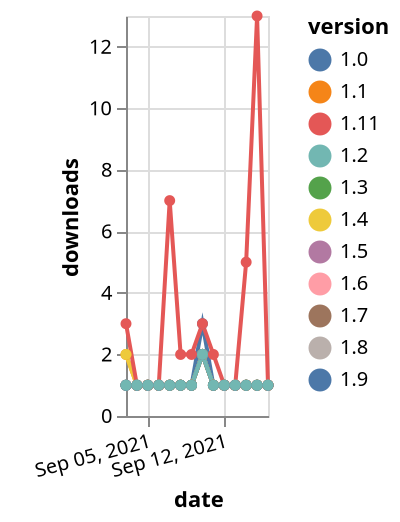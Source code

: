 {"$schema": "https://vega.github.io/schema/vega-lite/v5.json", "description": "A simple bar chart with embedded data.", "data": {"values": [{"date": "2021-09-03", "total": 162, "delta": 1, "version": "1.6"}, {"date": "2021-09-04", "total": 163, "delta": 1, "version": "1.6"}, {"date": "2021-09-05", "total": 164, "delta": 1, "version": "1.6"}, {"date": "2021-09-06", "total": 165, "delta": 1, "version": "1.6"}, {"date": "2021-09-07", "total": 166, "delta": 1, "version": "1.6"}, {"date": "2021-09-08", "total": 167, "delta": 1, "version": "1.6"}, {"date": "2021-09-09", "total": 168, "delta": 1, "version": "1.6"}, {"date": "2021-09-10", "total": 170, "delta": 2, "version": "1.6"}, {"date": "2021-09-11", "total": 171, "delta": 1, "version": "1.6"}, {"date": "2021-09-12", "total": 172, "delta": 1, "version": "1.6"}, {"date": "2021-09-13", "total": 173, "delta": 1, "version": "1.6"}, {"date": "2021-09-14", "total": 174, "delta": 1, "version": "1.6"}, {"date": "2021-09-15", "total": 175, "delta": 1, "version": "1.6"}, {"date": "2021-09-16", "total": 176, "delta": 1, "version": "1.6"}, {"date": "2021-09-03", "total": 164, "delta": 1, "version": "1.7"}, {"date": "2021-09-04", "total": 165, "delta": 1, "version": "1.7"}, {"date": "2021-09-05", "total": 166, "delta": 1, "version": "1.7"}, {"date": "2021-09-06", "total": 167, "delta": 1, "version": "1.7"}, {"date": "2021-09-07", "total": 168, "delta": 1, "version": "1.7"}, {"date": "2021-09-08", "total": 169, "delta": 1, "version": "1.7"}, {"date": "2021-09-09", "total": 170, "delta": 1, "version": "1.7"}, {"date": "2021-09-10", "total": 172, "delta": 2, "version": "1.7"}, {"date": "2021-09-11", "total": 173, "delta": 1, "version": "1.7"}, {"date": "2021-09-12", "total": 174, "delta": 1, "version": "1.7"}, {"date": "2021-09-13", "total": 175, "delta": 1, "version": "1.7"}, {"date": "2021-09-14", "total": 176, "delta": 1, "version": "1.7"}, {"date": "2021-09-15", "total": 177, "delta": 1, "version": "1.7"}, {"date": "2021-09-16", "total": 178, "delta": 1, "version": "1.7"}, {"date": "2021-09-03", "total": 231, "delta": 1, "version": "1.9"}, {"date": "2021-09-04", "total": 232, "delta": 1, "version": "1.9"}, {"date": "2021-09-05", "total": 233, "delta": 1, "version": "1.9"}, {"date": "2021-09-06", "total": 234, "delta": 1, "version": "1.9"}, {"date": "2021-09-07", "total": 235, "delta": 1, "version": "1.9"}, {"date": "2021-09-08", "total": 236, "delta": 1, "version": "1.9"}, {"date": "2021-09-09", "total": 237, "delta": 1, "version": "1.9"}, {"date": "2021-09-10", "total": 240, "delta": 3, "version": "1.9"}, {"date": "2021-09-11", "total": 241, "delta": 1, "version": "1.9"}, {"date": "2021-09-12", "total": 242, "delta": 1, "version": "1.9"}, {"date": "2021-09-13", "total": 243, "delta": 1, "version": "1.9"}, {"date": "2021-09-14", "total": 244, "delta": 1, "version": "1.9"}, {"date": "2021-09-15", "total": 245, "delta": 1, "version": "1.9"}, {"date": "2021-09-16", "total": 246, "delta": 1, "version": "1.9"}, {"date": "2021-09-03", "total": 160, "delta": 1, "version": "1.5"}, {"date": "2021-09-04", "total": 161, "delta": 1, "version": "1.5"}, {"date": "2021-09-05", "total": 162, "delta": 1, "version": "1.5"}, {"date": "2021-09-06", "total": 163, "delta": 1, "version": "1.5"}, {"date": "2021-09-07", "total": 164, "delta": 1, "version": "1.5"}, {"date": "2021-09-08", "total": 165, "delta": 1, "version": "1.5"}, {"date": "2021-09-09", "total": 166, "delta": 1, "version": "1.5"}, {"date": "2021-09-10", "total": 168, "delta": 2, "version": "1.5"}, {"date": "2021-09-11", "total": 169, "delta": 1, "version": "1.5"}, {"date": "2021-09-12", "total": 170, "delta": 1, "version": "1.5"}, {"date": "2021-09-13", "total": 171, "delta": 1, "version": "1.5"}, {"date": "2021-09-14", "total": 172, "delta": 1, "version": "1.5"}, {"date": "2021-09-15", "total": 173, "delta": 1, "version": "1.5"}, {"date": "2021-09-16", "total": 174, "delta": 1, "version": "1.5"}, {"date": "2021-09-03", "total": 163, "delta": 2, "version": "1.1"}, {"date": "2021-09-04", "total": 164, "delta": 1, "version": "1.1"}, {"date": "2021-09-05", "total": 165, "delta": 1, "version": "1.1"}, {"date": "2021-09-06", "total": 166, "delta": 1, "version": "1.1"}, {"date": "2021-09-07", "total": 167, "delta": 1, "version": "1.1"}, {"date": "2021-09-08", "total": 168, "delta": 1, "version": "1.1"}, {"date": "2021-09-09", "total": 169, "delta": 1, "version": "1.1"}, {"date": "2021-09-10", "total": 171, "delta": 2, "version": "1.1"}, {"date": "2021-09-11", "total": 172, "delta": 1, "version": "1.1"}, {"date": "2021-09-12", "total": 173, "delta": 1, "version": "1.1"}, {"date": "2021-09-13", "total": 174, "delta": 1, "version": "1.1"}, {"date": "2021-09-14", "total": 175, "delta": 1, "version": "1.1"}, {"date": "2021-09-15", "total": 176, "delta": 1, "version": "1.1"}, {"date": "2021-09-16", "total": 177, "delta": 1, "version": "1.1"}, {"date": "2021-09-03", "total": 167, "delta": 2, "version": "1.4"}, {"date": "2021-09-04", "total": 168, "delta": 1, "version": "1.4"}, {"date": "2021-09-05", "total": 169, "delta": 1, "version": "1.4"}, {"date": "2021-09-06", "total": 170, "delta": 1, "version": "1.4"}, {"date": "2021-09-07", "total": 171, "delta": 1, "version": "1.4"}, {"date": "2021-09-08", "total": 172, "delta": 1, "version": "1.4"}, {"date": "2021-09-09", "total": 173, "delta": 1, "version": "1.4"}, {"date": "2021-09-10", "total": 175, "delta": 2, "version": "1.4"}, {"date": "2021-09-11", "total": 176, "delta": 1, "version": "1.4"}, {"date": "2021-09-12", "total": 177, "delta": 1, "version": "1.4"}, {"date": "2021-09-13", "total": 178, "delta": 1, "version": "1.4"}, {"date": "2021-09-14", "total": 179, "delta": 1, "version": "1.4"}, {"date": "2021-09-15", "total": 180, "delta": 1, "version": "1.4"}, {"date": "2021-09-16", "total": 181, "delta": 1, "version": "1.4"}, {"date": "2021-09-03", "total": 167, "delta": 1, "version": "1.3"}, {"date": "2021-09-04", "total": 168, "delta": 1, "version": "1.3"}, {"date": "2021-09-05", "total": 169, "delta": 1, "version": "1.3"}, {"date": "2021-09-06", "total": 170, "delta": 1, "version": "1.3"}, {"date": "2021-09-07", "total": 171, "delta": 1, "version": "1.3"}, {"date": "2021-09-08", "total": 172, "delta": 1, "version": "1.3"}, {"date": "2021-09-09", "total": 173, "delta": 1, "version": "1.3"}, {"date": "2021-09-10", "total": 175, "delta": 2, "version": "1.3"}, {"date": "2021-09-11", "total": 176, "delta": 1, "version": "1.3"}, {"date": "2021-09-12", "total": 177, "delta": 1, "version": "1.3"}, {"date": "2021-09-13", "total": 178, "delta": 1, "version": "1.3"}, {"date": "2021-09-14", "total": 179, "delta": 1, "version": "1.3"}, {"date": "2021-09-15", "total": 180, "delta": 1, "version": "1.3"}, {"date": "2021-09-16", "total": 181, "delta": 1, "version": "1.3"}, {"date": "2021-09-03", "total": 113, "delta": 3, "version": "1.11"}, {"date": "2021-09-04", "total": 114, "delta": 1, "version": "1.11"}, {"date": "2021-09-05", "total": 115, "delta": 1, "version": "1.11"}, {"date": "2021-09-06", "total": 116, "delta": 1, "version": "1.11"}, {"date": "2021-09-07", "total": 123, "delta": 7, "version": "1.11"}, {"date": "2021-09-08", "total": 125, "delta": 2, "version": "1.11"}, {"date": "2021-09-09", "total": 127, "delta": 2, "version": "1.11"}, {"date": "2021-09-10", "total": 130, "delta": 3, "version": "1.11"}, {"date": "2021-09-11", "total": 132, "delta": 2, "version": "1.11"}, {"date": "2021-09-12", "total": 133, "delta": 1, "version": "1.11"}, {"date": "2021-09-13", "total": 134, "delta": 1, "version": "1.11"}, {"date": "2021-09-14", "total": 139, "delta": 5, "version": "1.11"}, {"date": "2021-09-15", "total": 152, "delta": 13, "version": "1.11"}, {"date": "2021-09-16", "total": 153, "delta": 1, "version": "1.11"}, {"date": "2021-09-03", "total": 165, "delta": 1, "version": "1.8"}, {"date": "2021-09-04", "total": 166, "delta": 1, "version": "1.8"}, {"date": "2021-09-05", "total": 167, "delta": 1, "version": "1.8"}, {"date": "2021-09-06", "total": 168, "delta": 1, "version": "1.8"}, {"date": "2021-09-07", "total": 169, "delta": 1, "version": "1.8"}, {"date": "2021-09-08", "total": 170, "delta": 1, "version": "1.8"}, {"date": "2021-09-09", "total": 171, "delta": 1, "version": "1.8"}, {"date": "2021-09-10", "total": 173, "delta": 2, "version": "1.8"}, {"date": "2021-09-11", "total": 174, "delta": 1, "version": "1.8"}, {"date": "2021-09-12", "total": 175, "delta": 1, "version": "1.8"}, {"date": "2021-09-13", "total": 176, "delta": 1, "version": "1.8"}, {"date": "2021-09-14", "total": 177, "delta": 1, "version": "1.8"}, {"date": "2021-09-15", "total": 178, "delta": 1, "version": "1.8"}, {"date": "2021-09-16", "total": 179, "delta": 1, "version": "1.8"}, {"date": "2021-09-03", "total": 164, "delta": 1, "version": "1.0"}, {"date": "2021-09-04", "total": 165, "delta": 1, "version": "1.0"}, {"date": "2021-09-05", "total": 166, "delta": 1, "version": "1.0"}, {"date": "2021-09-06", "total": 167, "delta": 1, "version": "1.0"}, {"date": "2021-09-07", "total": 168, "delta": 1, "version": "1.0"}, {"date": "2021-09-08", "total": 169, "delta": 1, "version": "1.0"}, {"date": "2021-09-09", "total": 170, "delta": 1, "version": "1.0"}, {"date": "2021-09-10", "total": 172, "delta": 2, "version": "1.0"}, {"date": "2021-09-11", "total": 173, "delta": 1, "version": "1.0"}, {"date": "2021-09-12", "total": 174, "delta": 1, "version": "1.0"}, {"date": "2021-09-13", "total": 175, "delta": 1, "version": "1.0"}, {"date": "2021-09-14", "total": 176, "delta": 1, "version": "1.0"}, {"date": "2021-09-15", "total": 177, "delta": 1, "version": "1.0"}, {"date": "2021-09-16", "total": 178, "delta": 1, "version": "1.0"}, {"date": "2021-09-03", "total": 166, "delta": 1, "version": "1.2"}, {"date": "2021-09-04", "total": 167, "delta": 1, "version": "1.2"}, {"date": "2021-09-05", "total": 168, "delta": 1, "version": "1.2"}, {"date": "2021-09-06", "total": 169, "delta": 1, "version": "1.2"}, {"date": "2021-09-07", "total": 170, "delta": 1, "version": "1.2"}, {"date": "2021-09-08", "total": 171, "delta": 1, "version": "1.2"}, {"date": "2021-09-09", "total": 172, "delta": 1, "version": "1.2"}, {"date": "2021-09-10", "total": 174, "delta": 2, "version": "1.2"}, {"date": "2021-09-11", "total": 175, "delta": 1, "version": "1.2"}, {"date": "2021-09-12", "total": 176, "delta": 1, "version": "1.2"}, {"date": "2021-09-13", "total": 177, "delta": 1, "version": "1.2"}, {"date": "2021-09-14", "total": 178, "delta": 1, "version": "1.2"}, {"date": "2021-09-15", "total": 179, "delta": 1, "version": "1.2"}, {"date": "2021-09-16", "total": 180, "delta": 1, "version": "1.2"}]}, "width": "container", "mark": {"type": "line", "point": {"filled": true}}, "encoding": {"x": {"field": "date", "type": "temporal", "timeUnit": "yearmonthdate", "title": "date", "axis": {"labelAngle": -15}}, "y": {"field": "delta", "type": "quantitative", "title": "downloads"}, "color": {"field": "version", "type": "nominal"}, "tooltip": {"field": "delta"}}}